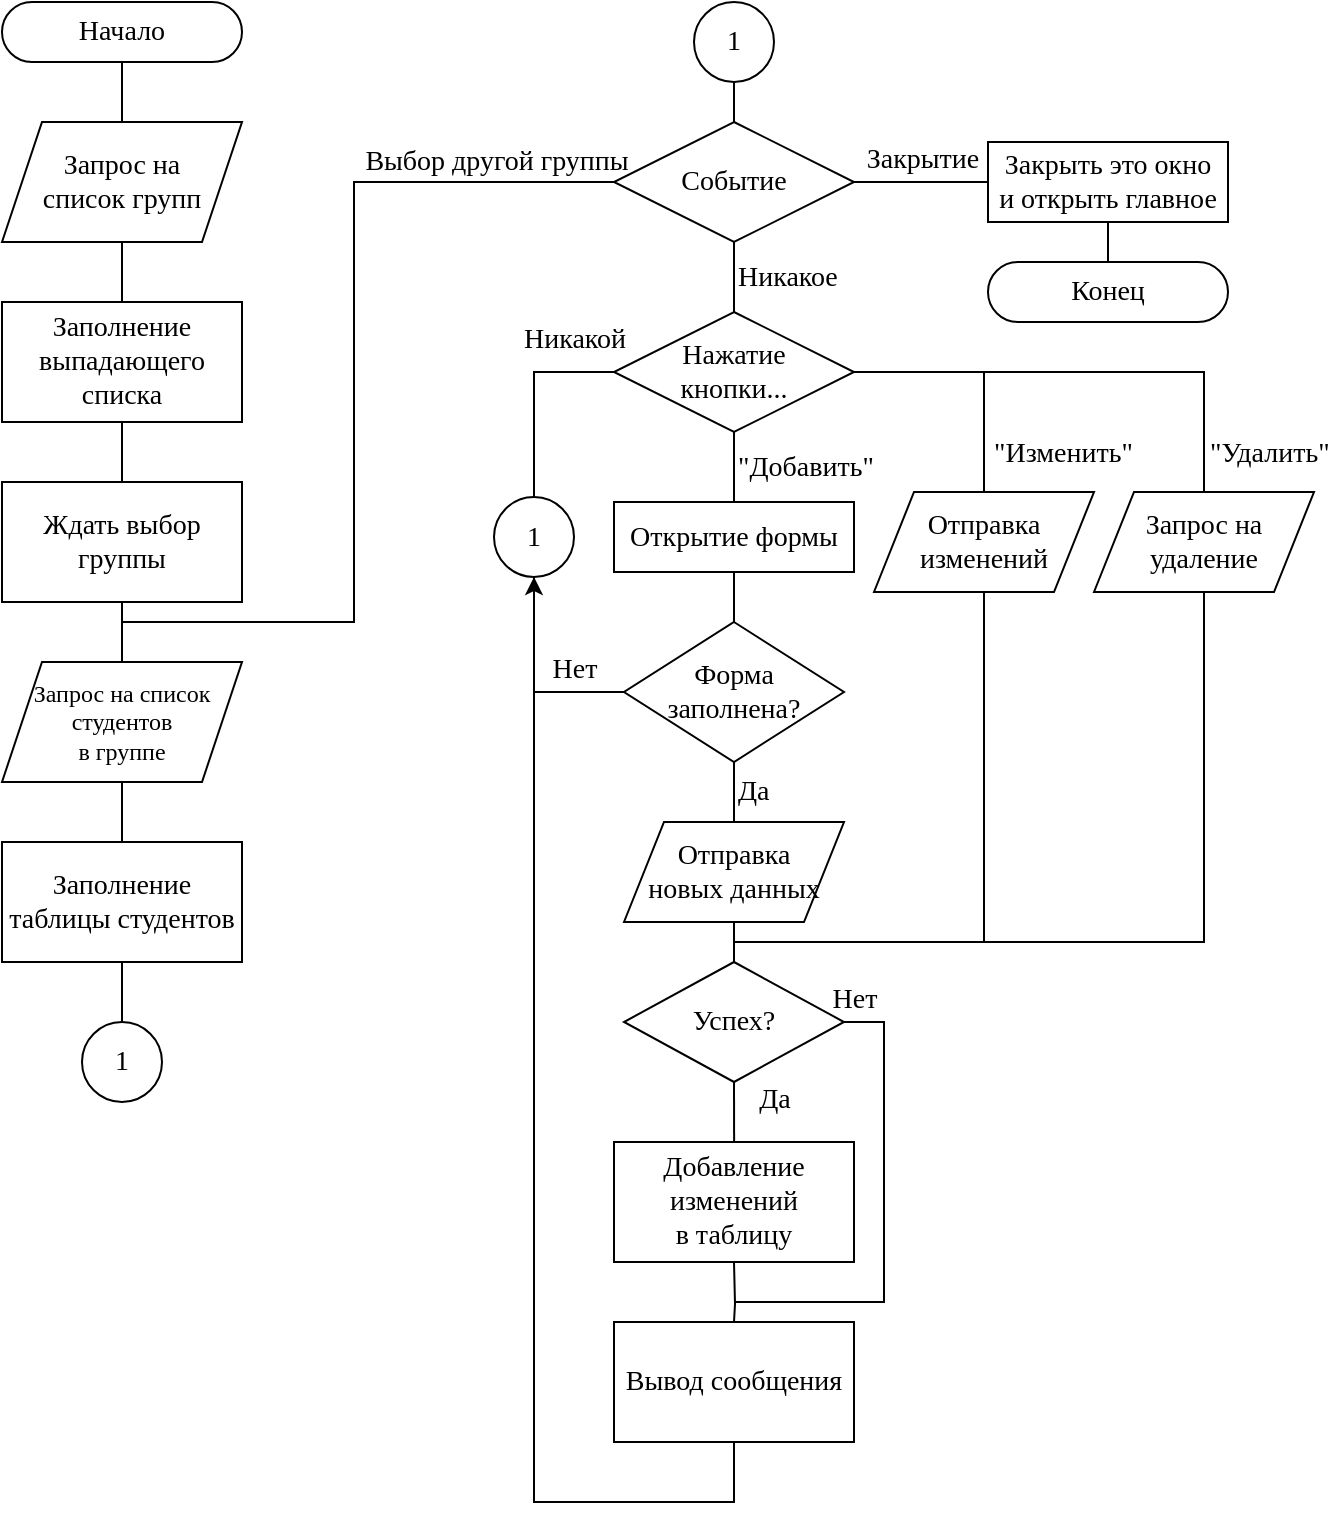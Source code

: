 <mxfile version="19.0.3" type="device"><diagram id="HuAq0FrdRKsufUVjXLGz" name="Page-1"><mxGraphModel dx="1138" dy="1148" grid="1" gridSize="10" guides="1" tooltips="1" connect="1" arrows="1" fold="1" page="1" pageScale="1" pageWidth="827" pageHeight="1169" math="0" shadow="0"><root><mxCell id="0"/><mxCell id="1" parent="0"/><mxCell id="dIgXeEQv0pb0ue1vB7s0-4" style="edgeStyle=orthogonalEdgeStyle;rounded=0;orthogonalLoop=1;jettySize=auto;html=1;exitX=0.5;exitY=1;exitDx=0;exitDy=0;fontFamily=Times New Roman;fontSize=14;endArrow=none;endFill=0;" edge="1" parent="1" source="dIgXeEQv0pb0ue1vB7s0-2" target="dIgXeEQv0pb0ue1vB7s0-3"><mxGeometry relative="1" as="geometry"/></mxCell><mxCell id="dIgXeEQv0pb0ue1vB7s0-2" value="Начало" style="rounded=1;whiteSpace=wrap;html=1;arcSize=50;fontSize=14;fontFamily=Times New Roman;" vertex="1" parent="1"><mxGeometry x="14" y="10" width="120" height="30" as="geometry"/></mxCell><mxCell id="dIgXeEQv0pb0ue1vB7s0-6" style="edgeStyle=orthogonalEdgeStyle;rounded=0;orthogonalLoop=1;jettySize=auto;html=1;exitX=0.5;exitY=1;exitDx=0;exitDy=0;entryX=0.5;entryY=0;entryDx=0;entryDy=0;fontFamily=Times New Roman;fontSize=14;endArrow=none;endFill=0;" edge="1" parent="1" source="dIgXeEQv0pb0ue1vB7s0-3" target="dIgXeEQv0pb0ue1vB7s0-5"><mxGeometry relative="1" as="geometry"/></mxCell><mxCell id="dIgXeEQv0pb0ue1vB7s0-3" value="&lt;div&gt;Запрос на&lt;/div&gt;&lt;div&gt;список групп&lt;/div&gt;" style="shape=parallelogram;perimeter=parallelogramPerimeter;whiteSpace=wrap;html=1;fixedSize=1;fontFamily=Times New Roman;fontSize=14;" vertex="1" parent="1"><mxGeometry x="14" y="70" width="120" height="60" as="geometry"/></mxCell><mxCell id="dIgXeEQv0pb0ue1vB7s0-8" style="edgeStyle=orthogonalEdgeStyle;rounded=0;orthogonalLoop=1;jettySize=auto;html=1;exitX=0.5;exitY=1;exitDx=0;exitDy=0;fontFamily=Times New Roman;fontSize=14;endArrow=none;endFill=0;" edge="1" parent="1" source="dIgXeEQv0pb0ue1vB7s0-5" target="dIgXeEQv0pb0ue1vB7s0-7"><mxGeometry relative="1" as="geometry"/></mxCell><mxCell id="dIgXeEQv0pb0ue1vB7s0-5" value="Заполнение выпадающего списка" style="rounded=0;whiteSpace=wrap;html=1;fontFamily=Times New Roman;fontSize=14;" vertex="1" parent="1"><mxGeometry x="14" y="160" width="120" height="60" as="geometry"/></mxCell><mxCell id="dIgXeEQv0pb0ue1vB7s0-10" style="edgeStyle=orthogonalEdgeStyle;rounded=0;orthogonalLoop=1;jettySize=auto;html=1;exitX=0.5;exitY=1;exitDx=0;exitDy=0;entryX=0.5;entryY=0;entryDx=0;entryDy=0;fontFamily=Times New Roman;fontSize=12;endArrow=none;endFill=0;" edge="1" parent="1" source="dIgXeEQv0pb0ue1vB7s0-7" target="dIgXeEQv0pb0ue1vB7s0-9"><mxGeometry relative="1" as="geometry"/></mxCell><mxCell id="dIgXeEQv0pb0ue1vB7s0-7" value="Ждать выбор группы" style="rounded=0;whiteSpace=wrap;html=1;fontFamily=Times New Roman;fontSize=14;" vertex="1" parent="1"><mxGeometry x="14" y="250" width="120" height="60" as="geometry"/></mxCell><mxCell id="dIgXeEQv0pb0ue1vB7s0-12" style="edgeStyle=orthogonalEdgeStyle;rounded=0;orthogonalLoop=1;jettySize=auto;html=1;exitX=0.5;exitY=1;exitDx=0;exitDy=0;fontFamily=Times New Roman;fontSize=14;endArrow=none;endFill=0;" edge="1" parent="1" source="dIgXeEQv0pb0ue1vB7s0-9" target="dIgXeEQv0pb0ue1vB7s0-11"><mxGeometry relative="1" as="geometry"/></mxCell><mxCell id="dIgXeEQv0pb0ue1vB7s0-9" value="&lt;div style=&quot;font-size: 12px;&quot;&gt;Запрос на список студентов&lt;/div&gt;&lt;div style=&quot;font-size: 12px;&quot;&gt;в группе&lt;br style=&quot;font-size: 12px;&quot;&gt;&lt;/div&gt;" style="shape=parallelogram;perimeter=parallelogramPerimeter;whiteSpace=wrap;html=1;fixedSize=1;fontFamily=Times New Roman;fontSize=12;" vertex="1" parent="1"><mxGeometry x="14" y="340" width="120" height="60" as="geometry"/></mxCell><mxCell id="dIgXeEQv0pb0ue1vB7s0-55" style="edgeStyle=orthogonalEdgeStyle;rounded=0;orthogonalLoop=1;jettySize=auto;html=1;exitX=0.5;exitY=1;exitDx=0;exitDy=0;fontFamily=Times New Roman;fontSize=14;endArrow=none;endFill=0;" edge="1" parent="1" source="dIgXeEQv0pb0ue1vB7s0-11" target="dIgXeEQv0pb0ue1vB7s0-54"><mxGeometry relative="1" as="geometry"/></mxCell><mxCell id="dIgXeEQv0pb0ue1vB7s0-11" value="Заполнение таблицы студентов" style="rounded=0;whiteSpace=wrap;html=1;fontFamily=Times New Roman;fontSize=14;" vertex="1" parent="1"><mxGeometry x="14" y="430" width="120" height="60" as="geometry"/></mxCell><mxCell id="dIgXeEQv0pb0ue1vB7s0-36" value="Никакое" style="edgeStyle=orthogonalEdgeStyle;rounded=0;orthogonalLoop=1;jettySize=auto;html=1;exitX=0.5;exitY=1;exitDx=0;exitDy=0;fontFamily=Times New Roman;fontSize=14;endArrow=none;endFill=0;align=left;" edge="1" parent="1" source="dIgXeEQv0pb0ue1vB7s0-37" target="dIgXeEQv0pb0ue1vB7s0-40"><mxGeometry relative="1" as="geometry"/></mxCell><mxCell id="dIgXeEQv0pb0ue1vB7s0-79" value="Закрытие" style="edgeStyle=orthogonalEdgeStyle;rounded=0;orthogonalLoop=1;jettySize=auto;html=1;exitX=1;exitY=0.5;exitDx=0;exitDy=0;entryX=0;entryY=0.5;entryDx=0;entryDy=0;fontFamily=Times New Roman;fontSize=14;endArrow=none;endFill=0;verticalAlign=bottom;" edge="1" parent="1" source="dIgXeEQv0pb0ue1vB7s0-37" target="dIgXeEQv0pb0ue1vB7s0-42"><mxGeometry relative="1" as="geometry"/></mxCell><mxCell id="dIgXeEQv0pb0ue1vB7s0-83" style="edgeStyle=orthogonalEdgeStyle;rounded=0;orthogonalLoop=1;jettySize=auto;html=1;exitX=0;exitY=0.5;exitDx=0;exitDy=0;entryX=0.5;entryY=0;entryDx=0;entryDy=0;fontFamily=Times New Roman;fontSize=14;endArrow=none;endFill=0;" edge="1" parent="1" source="dIgXeEQv0pb0ue1vB7s0-37" target="dIgXeEQv0pb0ue1vB7s0-9"><mxGeometry relative="1" as="geometry"><Array as="points"><mxPoint x="190" y="100"/><mxPoint x="190" y="320"/><mxPoint x="74" y="320"/></Array></mxGeometry></mxCell><mxCell id="dIgXeEQv0pb0ue1vB7s0-84" value="Выбор другой группы" style="edgeLabel;html=1;align=center;verticalAlign=middle;resizable=0;points=[];fontSize=14;fontFamily=Times New Roman;" vertex="1" connectable="0" parent="dIgXeEQv0pb0ue1vB7s0-83"><mxGeometry x="-0.784" y="-1" relative="1" as="geometry"><mxPoint x="-7" y="-9" as="offset"/></mxGeometry></mxCell><mxCell id="dIgXeEQv0pb0ue1vB7s0-37" value="Событие" style="rhombus;whiteSpace=wrap;html=1;fontFamily=Times New Roman;fontSize=14;" vertex="1" parent="1"><mxGeometry x="320" y="70" width="120" height="60" as="geometry"/></mxCell><mxCell id="dIgXeEQv0pb0ue1vB7s0-39" style="edgeStyle=orthogonalEdgeStyle;rounded=0;orthogonalLoop=1;jettySize=auto;html=1;exitX=1;exitY=0.5;exitDx=0;exitDy=0;entryX=0.5;entryY=0;entryDx=0;entryDy=0;fontFamily=Times New Roman;fontSize=14;endArrow=none;endFill=0;" edge="1" parent="1" source="dIgXeEQv0pb0ue1vB7s0-40" target="dIgXeEQv0pb0ue1vB7s0-69"><mxGeometry relative="1" as="geometry"><mxPoint x="526" y="245" as="targetPoint"/><Array as="points"><mxPoint x="505" y="195"/></Array></mxGeometry></mxCell><mxCell id="dIgXeEQv0pb0ue1vB7s0-86" value="&quot;Изменить&quot;" style="edgeLabel;html=1;align=left;verticalAlign=middle;resizable=0;points=[];fontSize=14;fontFamily=Times New Roman;" vertex="1" connectable="0" parent="dIgXeEQv0pb0ue1vB7s0-39"><mxGeometry x="0.699" y="3" relative="1" as="geometry"><mxPoint as="offset"/></mxGeometry></mxCell><mxCell id="dIgXeEQv0pb0ue1vB7s0-68" value="&quot;Добавить&quot;" style="edgeStyle=orthogonalEdgeStyle;rounded=0;orthogonalLoop=1;jettySize=auto;html=1;exitX=0.5;exitY=1;exitDx=0;exitDy=0;fontFamily=Times New Roman;fontSize=14;endArrow=none;endFill=0;align=left;" edge="1" parent="1" source="dIgXeEQv0pb0ue1vB7s0-40" target="dIgXeEQv0pb0ue1vB7s0-57"><mxGeometry relative="1" as="geometry"/></mxCell><mxCell id="dIgXeEQv0pb0ue1vB7s0-85" value="Никакой" style="edgeStyle=orthogonalEdgeStyle;rounded=0;orthogonalLoop=1;jettySize=auto;html=1;exitX=0;exitY=0.5;exitDx=0;exitDy=0;entryX=0.5;entryY=0;entryDx=0;entryDy=0;fontFamily=Times New Roman;fontSize=14;endArrow=none;endFill=0;verticalAlign=bottom;" edge="1" parent="1" source="dIgXeEQv0pb0ue1vB7s0-40" target="dIgXeEQv0pb0ue1vB7s0-81"><mxGeometry x="-0.61" y="-5" relative="1" as="geometry"><mxPoint as="offset"/></mxGeometry></mxCell><mxCell id="dIgXeEQv0pb0ue1vB7s0-40" value="&lt;div&gt;Нажатие&lt;/div&gt;&lt;div&gt;кнопки...&lt;/div&gt;" style="rhombus;whiteSpace=wrap;html=1;fontFamily=Times New Roman;fontSize=14;" vertex="1" parent="1"><mxGeometry x="320" y="165" width="120" height="60" as="geometry"/></mxCell><mxCell id="dIgXeEQv0pb0ue1vB7s0-41" style="edgeStyle=orthogonalEdgeStyle;rounded=0;orthogonalLoop=1;jettySize=auto;html=1;exitX=0.5;exitY=1;exitDx=0;exitDy=0;entryX=0.5;entryY=0;entryDx=0;entryDy=0;fontFamily=Times New Roman;fontSize=14;endArrow=none;endFill=0;" edge="1" parent="1" source="dIgXeEQv0pb0ue1vB7s0-42" target="dIgXeEQv0pb0ue1vB7s0-43"><mxGeometry relative="1" as="geometry"/></mxCell><mxCell id="dIgXeEQv0pb0ue1vB7s0-42" value="&lt;div&gt;Закрыть это окно&lt;/div&gt;&lt;div&gt;и открыть главное&lt;/div&gt;" style="rounded=0;whiteSpace=wrap;html=1;fontFamily=Times New Roman;fontSize=14;" vertex="1" parent="1"><mxGeometry x="507" y="80" width="120" height="40" as="geometry"/></mxCell><mxCell id="dIgXeEQv0pb0ue1vB7s0-43" value="Конец" style="rounded=1;whiteSpace=wrap;html=1;arcSize=50;fontSize=14;fontFamily=Times New Roman;" vertex="1" parent="1"><mxGeometry x="507" y="140" width="120" height="30" as="geometry"/></mxCell><mxCell id="dIgXeEQv0pb0ue1vB7s0-53" style="edgeStyle=orthogonalEdgeStyle;rounded=0;orthogonalLoop=1;jettySize=auto;html=1;exitX=0.5;exitY=1;exitDx=0;exitDy=0;entryX=0.5;entryY=0;entryDx=0;entryDy=0;fontFamily=Times New Roman;fontSize=14;endArrow=none;endFill=0;" edge="1" parent="1" source="dIgXeEQv0pb0ue1vB7s0-52" target="dIgXeEQv0pb0ue1vB7s0-37"><mxGeometry relative="1" as="geometry"/></mxCell><mxCell id="dIgXeEQv0pb0ue1vB7s0-52" value="1" style="ellipse;whiteSpace=wrap;html=1;aspect=fixed;fontFamily=Times New Roman;fontSize=14;" vertex="1" parent="1"><mxGeometry x="360" y="10" width="40" height="40" as="geometry"/></mxCell><mxCell id="dIgXeEQv0pb0ue1vB7s0-54" value="1" style="ellipse;whiteSpace=wrap;html=1;aspect=fixed;fontFamily=Times New Roman;fontSize=14;" vertex="1" parent="1"><mxGeometry x="54" y="520" width="40" height="40" as="geometry"/></mxCell><mxCell id="dIgXeEQv0pb0ue1vB7s0-56" style="edgeStyle=orthogonalEdgeStyle;rounded=0;orthogonalLoop=1;jettySize=auto;html=1;exitX=0.5;exitY=1;exitDx=0;exitDy=0;entryX=0.5;entryY=0;entryDx=0;entryDy=0;fontFamily=Times New Roman;fontSize=14;endArrow=none;endFill=0;" edge="1" parent="1" source="dIgXeEQv0pb0ue1vB7s0-57" target="dIgXeEQv0pb0ue1vB7s0-59"><mxGeometry relative="1" as="geometry"/></mxCell><mxCell id="dIgXeEQv0pb0ue1vB7s0-57" value="Открытие формы" style="rounded=0;whiteSpace=wrap;html=1;fontFamily=Times New Roman;fontSize=14;verticalAlign=middle;" vertex="1" parent="1"><mxGeometry x="320" y="260" width="120" height="35" as="geometry"/></mxCell><mxCell id="dIgXeEQv0pb0ue1vB7s0-58" value="Да" style="edgeStyle=orthogonalEdgeStyle;rounded=0;orthogonalLoop=1;jettySize=auto;html=1;exitX=0.5;exitY=1;exitDx=0;exitDy=0;fontFamily=Times New Roman;fontSize=14;endArrow=none;endFill=0;align=left;" edge="1" parent="1" source="dIgXeEQv0pb0ue1vB7s0-59" target="dIgXeEQv0pb0ue1vB7s0-61"><mxGeometry relative="1" as="geometry"/></mxCell><mxCell id="dIgXeEQv0pb0ue1vB7s0-74" value="Нет" style="edgeStyle=orthogonalEdgeStyle;rounded=0;orthogonalLoop=1;jettySize=auto;html=1;exitX=0;exitY=0.5;exitDx=0;exitDy=0;fontFamily=Times New Roman;fontSize=14;endArrow=none;endFill=0;entryX=0.5;entryY=1;entryDx=0;entryDy=0;verticalAlign=bottom;" edge="1" parent="1" source="dIgXeEQv0pb0ue1vB7s0-59" target="dIgXeEQv0pb0ue1vB7s0-81"><mxGeometry x="-0.512" relative="1" as="geometry"><mxPoint x="310" y="360" as="targetPoint"/><Array as="points"><mxPoint x="280" y="355"/></Array><mxPoint as="offset"/></mxGeometry></mxCell><mxCell id="dIgXeEQv0pb0ue1vB7s0-59" value="&lt;div&gt;Форма&lt;/div&gt;&lt;div&gt;заполнена?&lt;br&gt;&lt;/div&gt;" style="rhombus;whiteSpace=wrap;html=1;fontFamily=Times New Roman;fontSize=14;" vertex="1" parent="1"><mxGeometry x="325" y="320" width="110" height="70" as="geometry"/></mxCell><mxCell id="dIgXeEQv0pb0ue1vB7s0-60" style="edgeStyle=orthogonalEdgeStyle;rounded=0;orthogonalLoop=1;jettySize=auto;html=1;exitX=0.5;exitY=1;exitDx=0;exitDy=0;entryX=0.5;entryY=0;entryDx=0;entryDy=0;fontFamily=Times New Roman;fontSize=14;endArrow=none;endFill=0;" edge="1" parent="1" source="dIgXeEQv0pb0ue1vB7s0-61" target="dIgXeEQv0pb0ue1vB7s0-62"><mxGeometry relative="1" as="geometry"/></mxCell><mxCell id="dIgXeEQv0pb0ue1vB7s0-61" value="&lt;div&gt;Отправка&lt;/div&gt;&lt;div&gt;новых данных&lt;/div&gt;" style="shape=parallelogram;perimeter=parallelogramPerimeter;whiteSpace=wrap;html=1;fixedSize=1;fontFamily=Times New Roman;fontSize=14;" vertex="1" parent="1"><mxGeometry x="325" y="420" width="110" height="50" as="geometry"/></mxCell><mxCell id="dIgXeEQv0pb0ue1vB7s0-63" style="edgeStyle=orthogonalEdgeStyle;rounded=0;orthogonalLoop=1;jettySize=auto;html=1;exitX=0.5;exitY=1;exitDx=0;exitDy=0;fontFamily=Times New Roman;fontSize=14;endArrow=classic;endFill=1;entryX=0.5;entryY=1;entryDx=0;entryDy=0;" edge="1" parent="1" source="dIgXeEQv0pb0ue1vB7s0-66" target="dIgXeEQv0pb0ue1vB7s0-81"><mxGeometry relative="1" as="geometry"><mxPoint x="300" y="300" as="targetPoint"/><Array as="points"><mxPoint x="380" y="760"/><mxPoint x="280" y="760"/></Array></mxGeometry></mxCell><mxCell id="dIgXeEQv0pb0ue1vB7s0-65" value="Да" style="edgeStyle=orthogonalEdgeStyle;rounded=0;orthogonalLoop=1;jettySize=auto;html=1;exitX=0.5;exitY=1;exitDx=0;exitDy=0;fontFamily=Times New Roman;fontSize=14;endArrow=none;endFill=0;" edge="1" parent="1" source="dIgXeEQv0pb0ue1vB7s0-62"><mxGeometry x="-0.331" y="20" relative="1" as="geometry"><mxPoint x="380.059" y="580" as="targetPoint"/><mxPoint y="-1" as="offset"/></mxGeometry></mxCell><mxCell id="dIgXeEQv0pb0ue1vB7s0-71" value="Нет" style="edgeStyle=orthogonalEdgeStyle;rounded=0;orthogonalLoop=1;jettySize=auto;html=1;exitX=1;exitY=0.5;exitDx=0;exitDy=0;fontFamily=Times New Roman;fontSize=14;endArrow=none;endFill=0;verticalAlign=bottom;" edge="1" parent="1" source="dIgXeEQv0pb0ue1vB7s0-62"><mxGeometry x="-0.958" relative="1" as="geometry"><mxPoint x="380" y="660" as="targetPoint"/><Array as="points"><mxPoint x="455" y="520"/><mxPoint x="455" y="660"/></Array><mxPoint as="offset"/></mxGeometry></mxCell><mxCell id="dIgXeEQv0pb0ue1vB7s0-62" value="Успех?" style="rhombus;whiteSpace=wrap;html=1;fontFamily=Times New Roman;fontSize=14;" vertex="1" parent="1"><mxGeometry x="325" y="490" width="110" height="60" as="geometry"/></mxCell><mxCell id="dIgXeEQv0pb0ue1vB7s0-67" style="edgeStyle=orthogonalEdgeStyle;rounded=0;orthogonalLoop=1;jettySize=auto;html=1;exitX=0.5;exitY=1;exitDx=0;exitDy=0;fontFamily=Times New Roman;fontSize=14;endArrow=none;endFill=0;" edge="1" parent="1" target="dIgXeEQv0pb0ue1vB7s0-66"><mxGeometry relative="1" as="geometry"><mxPoint x="380" y="640" as="sourcePoint"/></mxGeometry></mxCell><mxCell id="dIgXeEQv0pb0ue1vB7s0-66" value="Вывод сообщения" style="rounded=0;whiteSpace=wrap;html=1;fontFamily=Times New Roman;fontSize=14;" vertex="1" parent="1"><mxGeometry x="320" y="670" width="120" height="60" as="geometry"/></mxCell><mxCell id="dIgXeEQv0pb0ue1vB7s0-75" style="edgeStyle=orthogonalEdgeStyle;rounded=0;orthogonalLoop=1;jettySize=auto;html=1;exitX=0.5;exitY=1;exitDx=0;exitDy=0;entryX=0.5;entryY=0;entryDx=0;entryDy=0;fontFamily=Times New Roman;fontSize=14;endArrow=none;endFill=0;" edge="1" parent="1" source="dIgXeEQv0pb0ue1vB7s0-69" target="dIgXeEQv0pb0ue1vB7s0-62"><mxGeometry relative="1" as="geometry"><Array as="points"><mxPoint x="505" y="480"/><mxPoint x="380" y="480"/></Array></mxGeometry></mxCell><mxCell id="dIgXeEQv0pb0ue1vB7s0-69" value="&lt;div&gt;Отправка&lt;/div&gt;изменений" style="shape=parallelogram;perimeter=parallelogramPerimeter;whiteSpace=wrap;html=1;fixedSize=1;fontFamily=Times New Roman;fontSize=14;" vertex="1" parent="1"><mxGeometry x="450" y="255" width="110" height="50" as="geometry"/></mxCell><mxCell id="dIgXeEQv0pb0ue1vB7s0-70" value="&lt;div&gt;Добавление изменений&lt;/div&gt;&lt;div&gt;в таблицу &lt;/div&gt;" style="rounded=0;whiteSpace=wrap;html=1;fontFamily=Times New Roman;fontSize=14;" vertex="1" parent="1"><mxGeometry x="320" y="580" width="120" height="60" as="geometry"/></mxCell><mxCell id="dIgXeEQv0pb0ue1vB7s0-77" style="edgeStyle=orthogonalEdgeStyle;rounded=0;orthogonalLoop=1;jettySize=auto;html=1;exitX=0.5;exitY=0;exitDx=0;exitDy=0;entryX=1;entryY=0.5;entryDx=0;entryDy=0;fontFamily=Times New Roman;fontSize=14;endArrow=none;endFill=0;" edge="1" parent="1" source="dIgXeEQv0pb0ue1vB7s0-76" target="dIgXeEQv0pb0ue1vB7s0-40"><mxGeometry relative="1" as="geometry"/></mxCell><mxCell id="dIgXeEQv0pb0ue1vB7s0-87" value="&quot;Удалить&quot;" style="edgeLabel;html=1;align=left;verticalAlign=middle;resizable=0;points=[];fontSize=14;fontFamily=Times New Roman;" vertex="1" connectable="0" parent="dIgXeEQv0pb0ue1vB7s0-77"><mxGeometry x="-0.84" y="-1" relative="1" as="geometry"><mxPoint as="offset"/></mxGeometry></mxCell><mxCell id="dIgXeEQv0pb0ue1vB7s0-78" style="edgeStyle=orthogonalEdgeStyle;rounded=0;orthogonalLoop=1;jettySize=auto;html=1;exitX=0.5;exitY=1;exitDx=0;exitDy=0;fontFamily=Times New Roman;fontSize=14;endArrow=none;endFill=0;" edge="1" parent="1" source="dIgXeEQv0pb0ue1vB7s0-76" target="dIgXeEQv0pb0ue1vB7s0-62"><mxGeometry relative="1" as="geometry"><Array as="points"><mxPoint x="615" y="480"/><mxPoint x="380" y="480"/></Array></mxGeometry></mxCell><mxCell id="dIgXeEQv0pb0ue1vB7s0-76" value="Запрос на удаление" style="shape=parallelogram;perimeter=parallelogramPerimeter;whiteSpace=wrap;html=1;fixedSize=1;fontFamily=Times New Roman;fontSize=14;" vertex="1" parent="1"><mxGeometry x="560" y="255" width="110" height="50" as="geometry"/></mxCell><mxCell id="dIgXeEQv0pb0ue1vB7s0-81" value="1" style="ellipse;whiteSpace=wrap;html=1;aspect=fixed;fontFamily=Times New Roman;fontSize=14;" vertex="1" parent="1"><mxGeometry x="260" y="257.5" width="40" height="40" as="geometry"/></mxCell></root></mxGraphModel></diagram></mxfile>